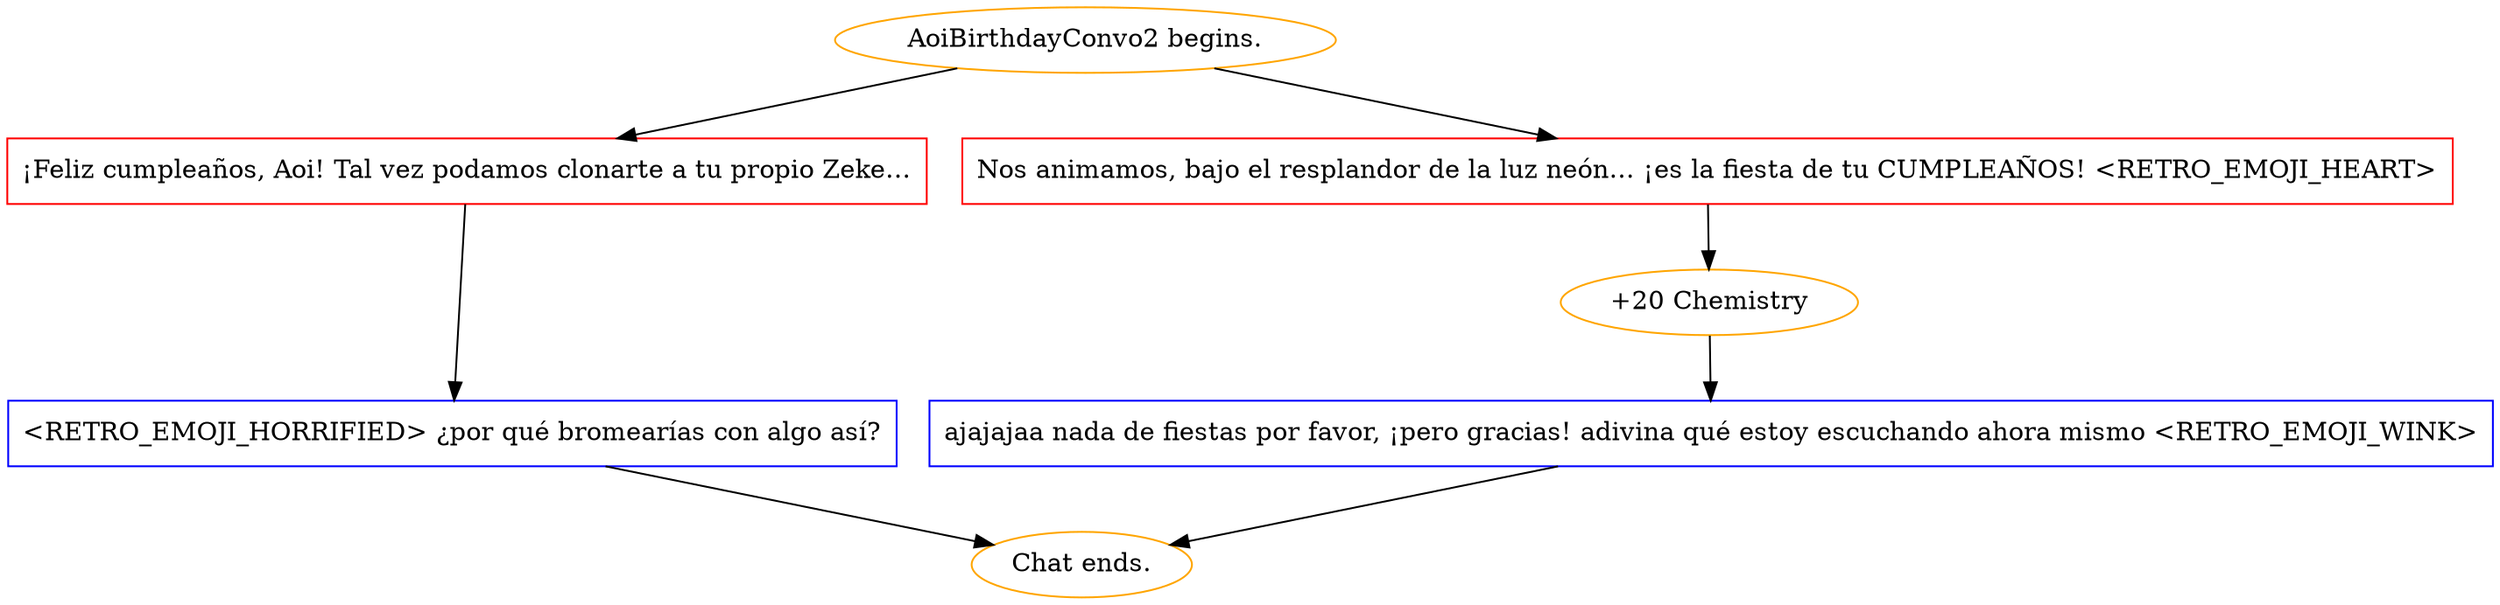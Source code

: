 digraph {
	"AoiBirthdayConvo2 begins." [color=orange];
		"AoiBirthdayConvo2 begins." -> j471842561;
		"AoiBirthdayConvo2 begins." -> j1910802408;
	j471842561 [label="¡Feliz cumpleaños, Aoi! Tal vez podamos clonarte a tu propio Zeke…",shape=box,color=red];
		j471842561 -> j2121735307;
	j1910802408 [label="Nos animamos, bajo el resplandor de la luz neón… ¡es la fiesta de tu CUMPLEAÑOS! <RETRO_EMOJI_HEART>",shape=box,color=red];
		j1910802408 -> j1390460944;
	j2121735307 [label="<RETRO_EMOJI_HORRIFIED> ¿por qué bromearías con algo así?",shape=box,color=blue];
		j2121735307 -> "Chat ends.";
	j1390460944 [label="+20 Chemistry",color=orange];
		j1390460944 -> j3082669250;
	"Chat ends." [color=orange];
	j3082669250 [label="ajajajaa nada de fiestas por favor, ¡pero gracias! adivina qué estoy escuchando ahora mismo <RETRO_EMOJI_WINK>",shape=box,color=blue];
		j3082669250 -> "Chat ends.";
}